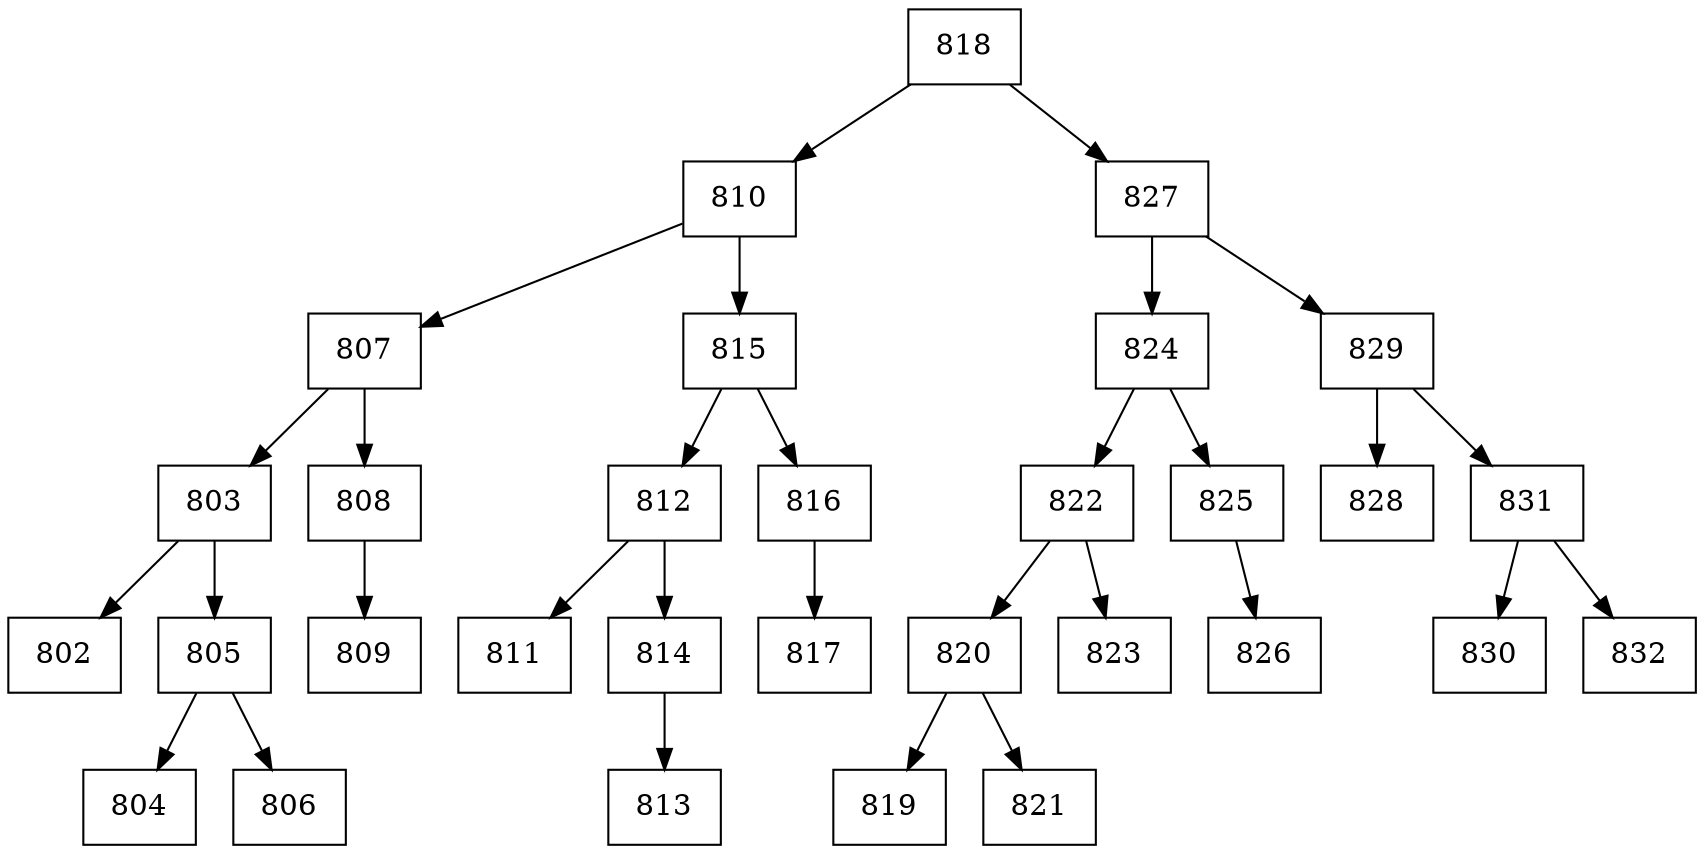 digraph grafico{
rankdir=UD 
node[shape=box] 
concentrate=true 
nodo818[ shape=record, label ="818"];
nodo810[ shape=record, label ="810"];
nodo807[ shape=record, label ="807"];
nodo803[ shape=record, label ="803"];
nodo802[ shape=record, label ="802"];
nodo803->nodo802
nodo805[ shape=record, label ="805"];
nodo804[ shape=record, label ="804"];
nodo805->nodo804
nodo806[ shape=record, label ="806"];
nodo805->nodo806
nodo803->nodo805
nodo807->nodo803
nodo808[ shape=record, label ="808"];
nodo809[ shape=record, label ="809"];
nodo808->nodo809
nodo807->nodo808
nodo810->nodo807
nodo815[ shape=record, label ="815"];
nodo812[ shape=record, label ="812"];
nodo811[ shape=record, label ="811"];
nodo812->nodo811
nodo814[ shape=record, label ="814"];
nodo813[ shape=record, label ="813"];
nodo814->nodo813
nodo812->nodo814
nodo815->nodo812
nodo816[ shape=record, label ="816"];
nodo817[ shape=record, label ="817"];
nodo816->nodo817
nodo815->nodo816
nodo810->nodo815
nodo818->nodo810
nodo827[ shape=record, label ="827"];
nodo824[ shape=record, label ="824"];
nodo822[ shape=record, label ="822"];
nodo820[ shape=record, label ="820"];
nodo819[ shape=record, label ="819"];
nodo820->nodo819
nodo821[ shape=record, label ="821"];
nodo820->nodo821
nodo822->nodo820
nodo823[ shape=record, label ="823"];
nodo822->nodo823
nodo824->nodo822
nodo825[ shape=record, label ="825"];
nodo826[ shape=record, label ="826"];
nodo825->nodo826
nodo824->nodo825
nodo827->nodo824
nodo829[ shape=record, label ="829"];
nodo828[ shape=record, label ="828"];
nodo829->nodo828
nodo831[ shape=record, label ="831"];
nodo830[ shape=record, label ="830"];
nodo831->nodo830
nodo832[ shape=record, label ="832"];
nodo831->nodo832
nodo829->nodo831
nodo827->nodo829
nodo818->nodo827
}
